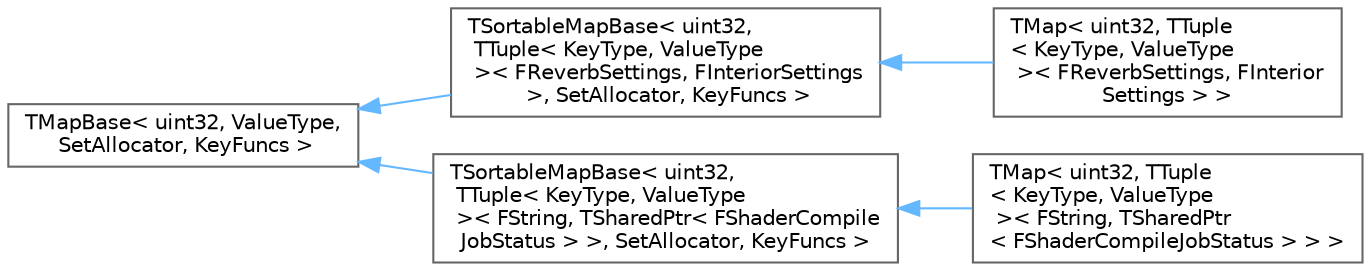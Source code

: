 digraph "Graphical Class Hierarchy"
{
 // INTERACTIVE_SVG=YES
 // LATEX_PDF_SIZE
  bgcolor="transparent";
  edge [fontname=Helvetica,fontsize=10,labelfontname=Helvetica,labelfontsize=10];
  node [fontname=Helvetica,fontsize=10,shape=box,height=0.2,width=0.4];
  rankdir="LR";
  Node0 [id="Node000000",label="TMapBase\< uint32, ValueType,\l SetAllocator, KeyFuncs \>",height=0.2,width=0.4,color="grey40", fillcolor="white", style="filled",URL="$d8/dad/classTMapBase.html",tooltip=" "];
  Node0 -> Node1 [id="edge8117_Node000000_Node000001",dir="back",color="steelblue1",style="solid",tooltip=" "];
  Node1 [id="Node000001",label="TSortableMapBase\< uint32,\l TTuple\< KeyType, ValueType\l \>\< FReverbSettings, FInteriorSettings\l \>, SetAllocator, KeyFuncs \>",height=0.2,width=0.4,color="grey40", fillcolor="white", style="filled",URL="$de/df5/classTSortableMapBase.html",tooltip=" "];
  Node1 -> Node2 [id="edge8118_Node000001_Node000002",dir="back",color="steelblue1",style="solid",tooltip=" "];
  Node2 [id="Node000002",label="TMap\< uint32, TTuple\l\< KeyType, ValueType\l \>\< FReverbSettings, FInterior\lSettings \> \>",height=0.2,width=0.4,color="grey40", fillcolor="white", style="filled",URL="$d8/da9/classTMap.html",tooltip=" "];
  Node0 -> Node3 [id="edge8119_Node000000_Node000003",dir="back",color="steelblue1",style="solid",tooltip=" "];
  Node3 [id="Node000003",label="TSortableMapBase\< uint32,\l TTuple\< KeyType, ValueType\l \>\< FString, TSharedPtr\< FShaderCompile\lJobStatus \> \>, SetAllocator, KeyFuncs \>",height=0.2,width=0.4,color="grey40", fillcolor="white", style="filled",URL="$de/df5/classTSortableMapBase.html",tooltip=" "];
  Node3 -> Node4 [id="edge8120_Node000003_Node000004",dir="back",color="steelblue1",style="solid",tooltip=" "];
  Node4 [id="Node000004",label="TMap\< uint32, TTuple\l\< KeyType, ValueType\l \>\< FString, TSharedPtr\l\< FShaderCompileJobStatus \> \> \>",height=0.2,width=0.4,color="grey40", fillcolor="white", style="filled",URL="$d8/da9/classTMap.html",tooltip=" "];
}
